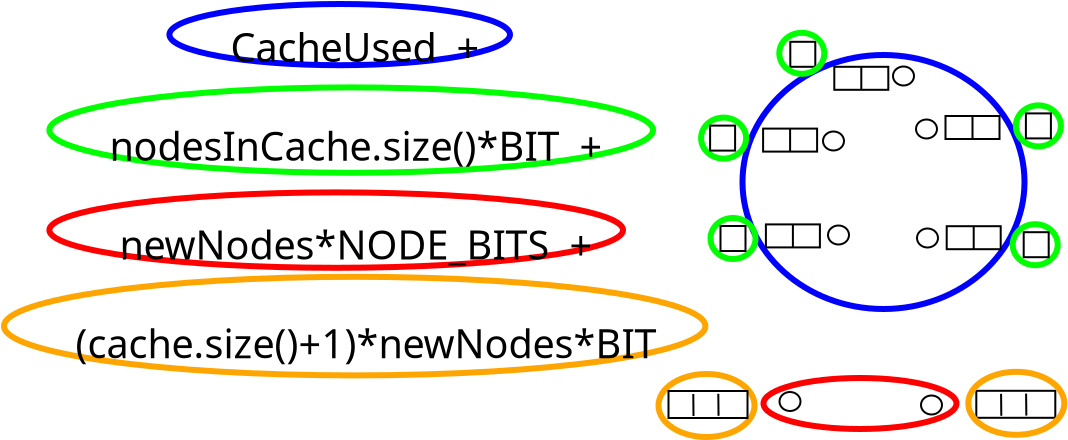 <?xml version="1.0" encoding="UTF-8"?>
<dia:diagram xmlns:dia="http://www.lysator.liu.se/~alla/dia/">
  <dia:layer name="Background" visible="true">
    <dia:object type="Standard - Ellipse" version="0" id="O0">
      <dia:attribute name="obj_pos">
        <dia:point val="11.55,22.25"/>
      </dia:attribute>
      <dia:attribute name="obj_bb">
        <dia:rectangle val="11.4,22.1;16.5,25.55"/>
      </dia:attribute>
      <dia:attribute name="elem_corner">
        <dia:point val="11.55,22.25"/>
      </dia:attribute>
      <dia:attribute name="elem_width">
        <dia:real val="4.8"/>
      </dia:attribute>
      <dia:attribute name="elem_height">
        <dia:real val="3.15"/>
      </dia:attribute>
      <dia:attribute name="border_width">
        <dia:real val="0.3"/>
      </dia:attribute>
      <dia:attribute name="border_color">
        <dia:color val="#ffa500"/>
      </dia:attribute>
      <dia:attribute name="show_background">
        <dia:boolean val="false"/>
      </dia:attribute>
    </dia:object>
    <dia:object type="Standard - Ellipse" version="0" id="O1">
      <dia:attribute name="obj_pos">
        <dia:point val="15.75,6.3"/>
      </dia:attribute>
      <dia:attribute name="obj_bb">
        <dia:rectangle val="15.6,6.15;30,19.15"/>
      </dia:attribute>
      <dia:attribute name="elem_corner">
        <dia:point val="15.75,6.3"/>
      </dia:attribute>
      <dia:attribute name="elem_width">
        <dia:real val="14.1"/>
      </dia:attribute>
      <dia:attribute name="elem_height">
        <dia:real val="12.7"/>
      </dia:attribute>
      <dia:attribute name="border_width">
        <dia:real val="0.3"/>
      </dia:attribute>
      <dia:attribute name="border_color">
        <dia:color val="#0000ff"/>
      </dia:attribute>
      <dia:attribute name="show_background">
        <dia:boolean val="false"/>
      </dia:attribute>
    </dia:object>
    <dia:object type="Standard - Ellipse" version="0" id="O2">
      <dia:attribute name="obj_pos">
        <dia:point val="16.8,22.45"/>
      </dia:attribute>
      <dia:attribute name="obj_bb">
        <dia:rectangle val="16.65,22.3;26.6,25.15"/>
      </dia:attribute>
      <dia:attribute name="elem_corner">
        <dia:point val="16.8,22.45"/>
      </dia:attribute>
      <dia:attribute name="elem_width">
        <dia:real val="9.65"/>
      </dia:attribute>
      <dia:attribute name="elem_height">
        <dia:real val="2.55"/>
      </dia:attribute>
      <dia:attribute name="border_width">
        <dia:real val="0.3"/>
      </dia:attribute>
      <dia:attribute name="border_color">
        <dia:color val="#ff0000"/>
      </dia:attribute>
      <dia:attribute name="show_background">
        <dia:boolean val="false"/>
      </dia:attribute>
    </dia:object>
    <dia:object type="Standard - Ellipse" version="0" id="O3">
      <dia:attribute name="obj_pos">
        <dia:point val="20.025,14.825"/>
      </dia:attribute>
      <dia:attribute name="obj_bb">
        <dia:rectangle val="19.975,14.775;21.125,15.825"/>
      </dia:attribute>
      <dia:attribute name="elem_corner">
        <dia:point val="20.025,14.825"/>
      </dia:attribute>
      <dia:attribute name="elem_width">
        <dia:real val="1.05"/>
      </dia:attribute>
      <dia:attribute name="elem_height">
        <dia:real val="0.95"/>
      </dia:attribute>
    </dia:object>
    <dia:object type="Standard - Ellipse" version="0" id="O4">
      <dia:attribute name="obj_pos">
        <dia:point val="24.425,9.525"/>
      </dia:attribute>
      <dia:attribute name="obj_bb">
        <dia:rectangle val="24.375,9.475;25.525,10.525"/>
      </dia:attribute>
      <dia:attribute name="elem_corner">
        <dia:point val="24.425,9.525"/>
      </dia:attribute>
      <dia:attribute name="elem_width">
        <dia:real val="1.05"/>
      </dia:attribute>
      <dia:attribute name="elem_height">
        <dia:real val="0.95"/>
      </dia:attribute>
    </dia:object>
    <dia:object type="Standard - Ellipse" version="0" id="O5">
      <dia:attribute name="obj_pos">
        <dia:point val="19.775,10.125"/>
      </dia:attribute>
      <dia:attribute name="obj_bb">
        <dia:rectangle val="19.725,10.075;20.875,11.125"/>
      </dia:attribute>
      <dia:attribute name="elem_corner">
        <dia:point val="19.775,10.125"/>
      </dia:attribute>
      <dia:attribute name="elem_width">
        <dia:real val="1.05"/>
      </dia:attribute>
      <dia:attribute name="elem_height">
        <dia:real val="0.95"/>
      </dia:attribute>
    </dia:object>
    <dia:object type="Standard - Ellipse" version="0" id="O6">
      <dia:attribute name="obj_pos">
        <dia:point val="23.275,6.875"/>
      </dia:attribute>
      <dia:attribute name="obj_bb">
        <dia:rectangle val="23.225,6.825;24.375,7.875"/>
      </dia:attribute>
      <dia:attribute name="elem_corner">
        <dia:point val="23.275,6.875"/>
      </dia:attribute>
      <dia:attribute name="elem_width">
        <dia:real val="1.05"/>
      </dia:attribute>
      <dia:attribute name="elem_height">
        <dia:real val="0.95"/>
      </dia:attribute>
    </dia:object>
    <dia:object type="Standard - Ellipse" version="0" id="O7">
      <dia:attribute name="obj_pos">
        <dia:point val="24.475,14.975"/>
      </dia:attribute>
      <dia:attribute name="obj_bb">
        <dia:rectangle val="24.425,14.925;25.575,15.975"/>
      </dia:attribute>
      <dia:attribute name="elem_corner">
        <dia:point val="24.475,14.975"/>
      </dia:attribute>
      <dia:attribute name="elem_width">
        <dia:real val="1.05"/>
      </dia:attribute>
      <dia:attribute name="elem_height">
        <dia:real val="0.95"/>
      </dia:attribute>
    </dia:object>
    <dia:object type="Standard - Ellipse" version="0" id="O8">
      <dia:attribute name="obj_pos">
        <dia:point val="17.6,23.15"/>
      </dia:attribute>
      <dia:attribute name="obj_bb">
        <dia:rectangle val="17.55,23.1;18.7,24.15"/>
      </dia:attribute>
      <dia:attribute name="elem_corner">
        <dia:point val="17.6,23.15"/>
      </dia:attribute>
      <dia:attribute name="elem_width">
        <dia:real val="1.05"/>
      </dia:attribute>
      <dia:attribute name="elem_height">
        <dia:real val="0.95"/>
      </dia:attribute>
    </dia:object>
    <dia:object type="Standard - Ellipse" version="0" id="O9">
      <dia:attribute name="obj_pos">
        <dia:point val="24.675,23.325"/>
      </dia:attribute>
      <dia:attribute name="obj_bb">
        <dia:rectangle val="24.625,23.275;25.775,24.325"/>
      </dia:attribute>
      <dia:attribute name="elem_corner">
        <dia:point val="24.675,23.325"/>
      </dia:attribute>
      <dia:attribute name="elem_width">
        <dia:real val="1.05"/>
      </dia:attribute>
      <dia:attribute name="elem_height">
        <dia:real val="0.95"/>
      </dia:attribute>
    </dia:object>
    <dia:group>
      <dia:object type="Standard - Box" version="0" id="O10">
        <dia:attribute name="obj_pos">
          <dia:point val="25.9,9.35"/>
        </dia:attribute>
        <dia:attribute name="obj_bb">
          <dia:rectangle val="25.85,9.3;28.65,10.55"/>
        </dia:attribute>
        <dia:attribute name="elem_corner">
          <dia:point val="25.9,9.35"/>
        </dia:attribute>
        <dia:attribute name="elem_width">
          <dia:real val="2.7"/>
        </dia:attribute>
        <dia:attribute name="elem_height">
          <dia:real val="1.15"/>
        </dia:attribute>
        <dia:attribute name="show_background">
          <dia:boolean val="true"/>
        </dia:attribute>
      </dia:object>
      <dia:object type="Standard - Line" version="0" id="O11">
        <dia:attribute name="obj_pos">
          <dia:point val="27.25,9.35"/>
        </dia:attribute>
        <dia:attribute name="obj_bb">
          <dia:rectangle val="27.2,9.3;27.3,10.55"/>
        </dia:attribute>
        <dia:attribute name="conn_endpoints">
          <dia:point val="27.25,9.35"/>
          <dia:point val="27.25,10.5"/>
        </dia:attribute>
        <dia:attribute name="numcp">
          <dia:int val="1"/>
        </dia:attribute>
        <dia:connections>
          <dia:connection handle="0" to="O10" connection="1"/>
          <dia:connection handle="1" to="O10" connection="6"/>
        </dia:connections>
      </dia:object>
    </dia:group>
    <dia:group>
      <dia:object type="Standard - Box" version="0" id="O12">
        <dia:attribute name="obj_pos">
          <dia:point val="20.34,6.89"/>
        </dia:attribute>
        <dia:attribute name="obj_bb">
          <dia:rectangle val="20.29,6.84;23.09,8.09"/>
        </dia:attribute>
        <dia:attribute name="elem_corner">
          <dia:point val="20.34,6.89"/>
        </dia:attribute>
        <dia:attribute name="elem_width">
          <dia:real val="2.7"/>
        </dia:attribute>
        <dia:attribute name="elem_height">
          <dia:real val="1.15"/>
        </dia:attribute>
        <dia:attribute name="show_background">
          <dia:boolean val="true"/>
        </dia:attribute>
      </dia:object>
      <dia:object type="Standard - Line" version="0" id="O13">
        <dia:attribute name="obj_pos">
          <dia:point val="21.69,6.89"/>
        </dia:attribute>
        <dia:attribute name="obj_bb">
          <dia:rectangle val="21.64,6.84;21.74,8.09"/>
        </dia:attribute>
        <dia:attribute name="conn_endpoints">
          <dia:point val="21.69,6.89"/>
          <dia:point val="21.69,8.04"/>
        </dia:attribute>
        <dia:attribute name="numcp">
          <dia:int val="1"/>
        </dia:attribute>
        <dia:connections>
          <dia:connection handle="0" to="O12" connection="1"/>
          <dia:connection handle="1" to="O12" connection="6"/>
        </dia:connections>
      </dia:object>
    </dia:group>
    <dia:group>
      <dia:object type="Standard - Box" version="0" id="O14">
        <dia:attribute name="obj_pos">
          <dia:point val="16.78,9.98"/>
        </dia:attribute>
        <dia:attribute name="obj_bb">
          <dia:rectangle val="16.73,9.93;19.53,11.18"/>
        </dia:attribute>
        <dia:attribute name="elem_corner">
          <dia:point val="16.78,9.98"/>
        </dia:attribute>
        <dia:attribute name="elem_width">
          <dia:real val="2.7"/>
        </dia:attribute>
        <dia:attribute name="elem_height">
          <dia:real val="1.15"/>
        </dia:attribute>
        <dia:attribute name="show_background">
          <dia:boolean val="true"/>
        </dia:attribute>
      </dia:object>
      <dia:object type="Standard - Line" version="0" id="O15">
        <dia:attribute name="obj_pos">
          <dia:point val="18.13,9.98"/>
        </dia:attribute>
        <dia:attribute name="obj_bb">
          <dia:rectangle val="18.08,9.93;18.18,11.18"/>
        </dia:attribute>
        <dia:attribute name="conn_endpoints">
          <dia:point val="18.13,9.98"/>
          <dia:point val="18.13,11.13"/>
        </dia:attribute>
        <dia:attribute name="numcp">
          <dia:int val="1"/>
        </dia:attribute>
        <dia:connections>
          <dia:connection handle="0" to="O14" connection="1"/>
          <dia:connection handle="1" to="O14" connection="6"/>
        </dia:connections>
      </dia:object>
    </dia:group>
    <dia:group>
      <dia:object type="Standard - Box" version="0" id="O16">
        <dia:attribute name="obj_pos">
          <dia:point val="16.92,14.77"/>
        </dia:attribute>
        <dia:attribute name="obj_bb">
          <dia:rectangle val="16.87,14.72;19.67,15.97"/>
        </dia:attribute>
        <dia:attribute name="elem_corner">
          <dia:point val="16.92,14.77"/>
        </dia:attribute>
        <dia:attribute name="elem_width">
          <dia:real val="2.7"/>
        </dia:attribute>
        <dia:attribute name="elem_height">
          <dia:real val="1.15"/>
        </dia:attribute>
        <dia:attribute name="show_background">
          <dia:boolean val="true"/>
        </dia:attribute>
      </dia:object>
      <dia:object type="Standard - Line" version="0" id="O17">
        <dia:attribute name="obj_pos">
          <dia:point val="18.27,14.77"/>
        </dia:attribute>
        <dia:attribute name="obj_bb">
          <dia:rectangle val="18.22,14.72;18.32,15.97"/>
        </dia:attribute>
        <dia:attribute name="conn_endpoints">
          <dia:point val="18.27,14.77"/>
          <dia:point val="18.27,15.92"/>
        </dia:attribute>
        <dia:attribute name="numcp">
          <dia:int val="1"/>
        </dia:attribute>
        <dia:connections>
          <dia:connection handle="0" to="O16" connection="1"/>
          <dia:connection handle="1" to="O16" connection="6"/>
        </dia:connections>
      </dia:object>
    </dia:group>
    <dia:group>
      <dia:object type="Standard - Box" version="0" id="O18">
        <dia:attribute name="obj_pos">
          <dia:point val="25.96,14.86"/>
        </dia:attribute>
        <dia:attribute name="obj_bb">
          <dia:rectangle val="25.91,14.81;28.71,16.06"/>
        </dia:attribute>
        <dia:attribute name="elem_corner">
          <dia:point val="25.96,14.86"/>
        </dia:attribute>
        <dia:attribute name="elem_width">
          <dia:real val="2.7"/>
        </dia:attribute>
        <dia:attribute name="elem_height">
          <dia:real val="1.15"/>
        </dia:attribute>
        <dia:attribute name="show_background">
          <dia:boolean val="true"/>
        </dia:attribute>
      </dia:object>
      <dia:object type="Standard - Line" version="0" id="O19">
        <dia:attribute name="obj_pos">
          <dia:point val="27.31,14.86"/>
        </dia:attribute>
        <dia:attribute name="obj_bb">
          <dia:rectangle val="27.26,14.81;27.36,16.06"/>
        </dia:attribute>
        <dia:attribute name="conn_endpoints">
          <dia:point val="27.31,14.86"/>
          <dia:point val="27.31,16.01"/>
        </dia:attribute>
        <dia:attribute name="numcp">
          <dia:int val="1"/>
        </dia:attribute>
        <dia:connections>
          <dia:connection handle="0" to="O18" connection="1"/>
          <dia:connection handle="1" to="O18" connection="6"/>
        </dia:connections>
      </dia:object>
    </dia:group>
    <dia:group>
      <dia:object type="Standard - Ellipse" version="0" id="O20">
        <dia:attribute name="obj_pos">
          <dia:point val="29.42,8.82"/>
        </dia:attribute>
        <dia:attribute name="obj_bb">
          <dia:rectangle val="29.27,8.67;31.82,11.02"/>
        </dia:attribute>
        <dia:attribute name="elem_corner">
          <dia:point val="29.42,8.82"/>
        </dia:attribute>
        <dia:attribute name="elem_width">
          <dia:real val="2.25"/>
        </dia:attribute>
        <dia:attribute name="elem_height">
          <dia:real val="2.05"/>
        </dia:attribute>
        <dia:attribute name="border_width">
          <dia:real val="0.3"/>
        </dia:attribute>
        <dia:attribute name="border_color">
          <dia:color val="#00ff00"/>
        </dia:attribute>
        <dia:attribute name="show_background">
          <dia:boolean val="false"/>
        </dia:attribute>
      </dia:object>
      <dia:object type="Standard - Box" version="0" id="O21">
        <dia:attribute name="obj_pos">
          <dia:point val="29.92,9.22"/>
        </dia:attribute>
        <dia:attribute name="obj_bb">
          <dia:rectangle val="29.87,9.17;31.22,10.52"/>
        </dia:attribute>
        <dia:attribute name="elem_corner">
          <dia:point val="29.92,9.22"/>
        </dia:attribute>
        <dia:attribute name="elem_width">
          <dia:real val="1.25"/>
        </dia:attribute>
        <dia:attribute name="elem_height">
          <dia:real val="1.25"/>
        </dia:attribute>
        <dia:attribute name="show_background">
          <dia:boolean val="true"/>
        </dia:attribute>
      </dia:object>
    </dia:group>
    <dia:group>
      <dia:object type="Standard - Ellipse" version="0" id="O22">
        <dia:attribute name="obj_pos">
          <dia:point val="29.26,14.76"/>
        </dia:attribute>
        <dia:attribute name="obj_bb">
          <dia:rectangle val="29.11,14.61;31.66,16.96"/>
        </dia:attribute>
        <dia:attribute name="elem_corner">
          <dia:point val="29.26,14.76"/>
        </dia:attribute>
        <dia:attribute name="elem_width">
          <dia:real val="2.25"/>
        </dia:attribute>
        <dia:attribute name="elem_height">
          <dia:real val="2.05"/>
        </dia:attribute>
        <dia:attribute name="border_width">
          <dia:real val="0.3"/>
        </dia:attribute>
        <dia:attribute name="border_color">
          <dia:color val="#00ff00"/>
        </dia:attribute>
        <dia:attribute name="show_background">
          <dia:boolean val="false"/>
        </dia:attribute>
      </dia:object>
      <dia:object type="Standard - Box" version="0" id="O23">
        <dia:attribute name="obj_pos">
          <dia:point val="29.81,15.16"/>
        </dia:attribute>
        <dia:attribute name="obj_bb">
          <dia:rectangle val="29.76,15.11;31.11,16.46"/>
        </dia:attribute>
        <dia:attribute name="elem_corner">
          <dia:point val="29.81,15.16"/>
        </dia:attribute>
        <dia:attribute name="elem_width">
          <dia:real val="1.25"/>
        </dia:attribute>
        <dia:attribute name="elem_height">
          <dia:real val="1.25"/>
        </dia:attribute>
        <dia:attribute name="show_background">
          <dia:boolean val="true"/>
        </dia:attribute>
      </dia:object>
    </dia:group>
    <dia:group>
      <dia:object type="Standard - Box" version="0" id="O24">
        <dia:attribute name="obj_pos">
          <dia:point val="18.14,5.64"/>
        </dia:attribute>
        <dia:attribute name="obj_bb">
          <dia:rectangle val="18.09,5.59;19.44,6.94"/>
        </dia:attribute>
        <dia:attribute name="elem_corner">
          <dia:point val="18.14,5.64"/>
        </dia:attribute>
        <dia:attribute name="elem_width">
          <dia:real val="1.25"/>
        </dia:attribute>
        <dia:attribute name="elem_height">
          <dia:real val="1.25"/>
        </dia:attribute>
        <dia:attribute name="show_background">
          <dia:boolean val="true"/>
        </dia:attribute>
      </dia:object>
      <dia:object type="Standard - Ellipse" version="0" id="O25">
        <dia:attribute name="obj_pos">
          <dia:point val="17.59,5.19"/>
        </dia:attribute>
        <dia:attribute name="obj_bb">
          <dia:rectangle val="17.44,5.04;19.99,7.39"/>
        </dia:attribute>
        <dia:attribute name="elem_corner">
          <dia:point val="17.59,5.19"/>
        </dia:attribute>
        <dia:attribute name="elem_width">
          <dia:real val="2.25"/>
        </dia:attribute>
        <dia:attribute name="elem_height">
          <dia:real val="2.05"/>
        </dia:attribute>
        <dia:attribute name="border_width">
          <dia:real val="0.3"/>
        </dia:attribute>
        <dia:attribute name="border_color">
          <dia:color val="#00ff00"/>
        </dia:attribute>
        <dia:attribute name="show_background">
          <dia:boolean val="false"/>
        </dia:attribute>
      </dia:object>
    </dia:group>
    <dia:group>
      <dia:object type="Standard - Ellipse" version="0" id="O26">
        <dia:attribute name="obj_pos">
          <dia:point val="14.15,14.45"/>
        </dia:attribute>
        <dia:attribute name="obj_bb">
          <dia:rectangle val="14,14.3;16.55,16.65"/>
        </dia:attribute>
        <dia:attribute name="elem_corner">
          <dia:point val="14.15,14.45"/>
        </dia:attribute>
        <dia:attribute name="elem_width">
          <dia:real val="2.25"/>
        </dia:attribute>
        <dia:attribute name="elem_height">
          <dia:real val="2.05"/>
        </dia:attribute>
        <dia:attribute name="border_width">
          <dia:real val="0.3"/>
        </dia:attribute>
        <dia:attribute name="border_color">
          <dia:color val="#00ff00"/>
        </dia:attribute>
        <dia:attribute name="show_background">
          <dia:boolean val="false"/>
        </dia:attribute>
      </dia:object>
      <dia:object type="Standard - Box" version="0" id="O27">
        <dia:attribute name="obj_pos">
          <dia:point val="14.65,14.85"/>
        </dia:attribute>
        <dia:attribute name="obj_bb">
          <dia:rectangle val="14.6,14.8;15.95,16.15"/>
        </dia:attribute>
        <dia:attribute name="elem_corner">
          <dia:point val="14.65,14.85"/>
        </dia:attribute>
        <dia:attribute name="elem_width">
          <dia:real val="1.25"/>
        </dia:attribute>
        <dia:attribute name="elem_height">
          <dia:real val="1.25"/>
        </dia:attribute>
        <dia:attribute name="show_background">
          <dia:boolean val="true"/>
        </dia:attribute>
      </dia:object>
    </dia:group>
    <dia:group>
      <dia:object type="Standard - Box" version="0" id="O28">
        <dia:attribute name="obj_pos">
          <dia:point val="12.05,23.1"/>
        </dia:attribute>
        <dia:attribute name="obj_bb">
          <dia:rectangle val="12,23.05;16.05,24.5"/>
        </dia:attribute>
        <dia:attribute name="elem_corner">
          <dia:point val="12.05,23.1"/>
        </dia:attribute>
        <dia:attribute name="elem_width">
          <dia:real val="3.95"/>
        </dia:attribute>
        <dia:attribute name="elem_height">
          <dia:real val="1.35"/>
        </dia:attribute>
        <dia:attribute name="show_background">
          <dia:boolean val="true"/>
        </dia:attribute>
      </dia:object>
      <dia:object type="Standard - Line" version="0" id="O29">
        <dia:attribute name="obj_pos">
          <dia:point val="13.289,23.25"/>
        </dia:attribute>
        <dia:attribute name="obj_bb">
          <dia:rectangle val="13.238,23.2;13.351,24.401"/>
        </dia:attribute>
        <dia:attribute name="conn_endpoints">
          <dia:point val="13.289,23.25"/>
          <dia:point val="13.3,24.35"/>
        </dia:attribute>
        <dia:attribute name="numcp">
          <dia:int val="1"/>
        </dia:attribute>
      </dia:object>
      <dia:object type="Standard - Line" version="0" id="O30">
        <dia:attribute name="obj_pos">
          <dia:point val="14.54,23.241"/>
        </dia:attribute>
        <dia:attribute name="obj_bb">
          <dia:rectangle val="14.49,23.19;14.602,24.391"/>
        </dia:attribute>
        <dia:attribute name="conn_endpoints">
          <dia:point val="14.54,23.241"/>
          <dia:point val="14.552,24.34"/>
        </dia:attribute>
        <dia:attribute name="numcp">
          <dia:int val="1"/>
        </dia:attribute>
      </dia:object>
    </dia:group>
    <dia:group>
      <dia:object type="Standard - Box" version="0" id="O31">
        <dia:attribute name="obj_pos">
          <dia:point val="27.44,23.09"/>
        </dia:attribute>
        <dia:attribute name="obj_bb">
          <dia:rectangle val="27.39,23.04;31.44,24.49"/>
        </dia:attribute>
        <dia:attribute name="elem_corner">
          <dia:point val="27.44,23.09"/>
        </dia:attribute>
        <dia:attribute name="elem_width">
          <dia:real val="3.95"/>
        </dia:attribute>
        <dia:attribute name="elem_height">
          <dia:real val="1.35"/>
        </dia:attribute>
        <dia:attribute name="show_background">
          <dia:boolean val="true"/>
        </dia:attribute>
      </dia:object>
      <dia:object type="Standard - Line" version="0" id="O32">
        <dia:attribute name="obj_pos">
          <dia:point val="28.679,23.24"/>
        </dia:attribute>
        <dia:attribute name="obj_bb">
          <dia:rectangle val="28.628,23.19;28.741,24.39"/>
        </dia:attribute>
        <dia:attribute name="conn_endpoints">
          <dia:point val="28.679,23.24"/>
          <dia:point val="28.69,24.34"/>
        </dia:attribute>
        <dia:attribute name="numcp">
          <dia:int val="1"/>
        </dia:attribute>
      </dia:object>
      <dia:object type="Standard - Line" version="0" id="O33">
        <dia:attribute name="obj_pos">
          <dia:point val="29.93,23.23"/>
        </dia:attribute>
        <dia:attribute name="obj_bb">
          <dia:rectangle val="29.88,23.18;29.992,24.381"/>
        </dia:attribute>
        <dia:attribute name="conn_endpoints">
          <dia:point val="29.93,23.23"/>
          <dia:point val="29.942,24.33"/>
        </dia:attribute>
        <dia:attribute name="numcp">
          <dia:int val="1"/>
        </dia:attribute>
      </dia:object>
    </dia:group>
    <dia:object type="Standard - Ellipse" version="0" id="O34">
      <dia:attribute name="obj_pos">
        <dia:point val="27.04,22.14"/>
      </dia:attribute>
      <dia:attribute name="obj_bb">
        <dia:rectangle val="26.89,21.99;31.99,25.44"/>
      </dia:attribute>
      <dia:attribute name="elem_corner">
        <dia:point val="27.04,22.14"/>
      </dia:attribute>
      <dia:attribute name="elem_width">
        <dia:real val="4.8"/>
      </dia:attribute>
      <dia:attribute name="elem_height">
        <dia:real val="3.15"/>
      </dia:attribute>
      <dia:attribute name="border_width">
        <dia:real val="0.3"/>
      </dia:attribute>
      <dia:attribute name="border_color">
        <dia:color val="#ffa500"/>
      </dia:attribute>
      <dia:attribute name="show_background">
        <dia:boolean val="false"/>
      </dia:attribute>
    </dia:object>
    <dia:group>
      <dia:object type="Standard - Ellipse" version="0" id="O35">
        <dia:attribute name="obj_pos">
          <dia:point val="13.68,9.43"/>
        </dia:attribute>
        <dia:attribute name="obj_bb">
          <dia:rectangle val="13.53,9.28;16.08,11.63"/>
        </dia:attribute>
        <dia:attribute name="elem_corner">
          <dia:point val="13.68,9.43"/>
        </dia:attribute>
        <dia:attribute name="elem_width">
          <dia:real val="2.25"/>
        </dia:attribute>
        <dia:attribute name="elem_height">
          <dia:real val="2.05"/>
        </dia:attribute>
        <dia:attribute name="border_width">
          <dia:real val="0.3"/>
        </dia:attribute>
        <dia:attribute name="border_color">
          <dia:color val="#00ff00"/>
        </dia:attribute>
        <dia:attribute name="show_background">
          <dia:boolean val="false"/>
        </dia:attribute>
      </dia:object>
      <dia:object type="Standard - Box" version="0" id="O36">
        <dia:attribute name="obj_pos">
          <dia:point val="14.13,9.83"/>
        </dia:attribute>
        <dia:attribute name="obj_bb">
          <dia:rectangle val="14.08,9.78;15.43,11.13"/>
        </dia:attribute>
        <dia:attribute name="elem_corner">
          <dia:point val="14.13,9.83"/>
        </dia:attribute>
        <dia:attribute name="elem_width">
          <dia:real val="1.25"/>
        </dia:attribute>
        <dia:attribute name="elem_height">
          <dia:real val="1.25"/>
        </dia:attribute>
        <dia:attribute name="show_background">
          <dia:boolean val="true"/>
        </dia:attribute>
      </dia:object>
    </dia:group>
    <dia:group>
      <dia:object type="Standard - Ellipse" version="0" id="O37">
        <dia:attribute name="obj_pos">
          <dia:point val="-21.175,17.39"/>
        </dia:attribute>
        <dia:attribute name="obj_bb">
          <dia:rectangle val="-21.325,17.24;14.045,22.47"/>
        </dia:attribute>
        <dia:attribute name="elem_corner">
          <dia:point val="-21.175,17.39"/>
        </dia:attribute>
        <dia:attribute name="elem_width">
          <dia:real val="35.07"/>
        </dia:attribute>
        <dia:attribute name="elem_height">
          <dia:real val="4.93"/>
        </dia:attribute>
        <dia:attribute name="border_width">
          <dia:real val="0.3"/>
        </dia:attribute>
        <dia:attribute name="border_color">
          <dia:color val="#ffa500"/>
        </dia:attribute>
        <dia:attribute name="show_background">
          <dia:boolean val="false"/>
        </dia:attribute>
      </dia:object>
      <dia:object type="Standard - Ellipse" version="0" id="O38">
        <dia:attribute name="obj_pos">
          <dia:point val="-18.905,7.92"/>
        </dia:attribute>
        <dia:attribute name="obj_bb">
          <dia:rectangle val="-19.055,7.77;11.425,12.34"/>
        </dia:attribute>
        <dia:attribute name="elem_corner">
          <dia:point val="-18.905,7.92"/>
        </dia:attribute>
        <dia:attribute name="elem_width">
          <dia:real val="30.18"/>
        </dia:attribute>
        <dia:attribute name="elem_height">
          <dia:real val="4.27"/>
        </dia:attribute>
        <dia:attribute name="border_width">
          <dia:real val="0.3"/>
        </dia:attribute>
        <dia:attribute name="border_color">
          <dia:color val="#00ff00"/>
        </dia:attribute>
        <dia:attribute name="show_background">
          <dia:boolean val="false"/>
        </dia:attribute>
      </dia:object>
      <dia:object type="Standard - Ellipse" version="0" id="O39">
        <dia:attribute name="obj_pos">
          <dia:point val="-18.905,13.17"/>
        </dia:attribute>
        <dia:attribute name="obj_bb">
          <dia:rectangle val="-19.055,13.02;9.925,17.09"/>
        </dia:attribute>
        <dia:attribute name="elem_corner">
          <dia:point val="-18.905,13.17"/>
        </dia:attribute>
        <dia:attribute name="elem_width">
          <dia:real val="28.68"/>
        </dia:attribute>
        <dia:attribute name="elem_height">
          <dia:real val="3.77"/>
        </dia:attribute>
        <dia:attribute name="border_width">
          <dia:real val="0.3"/>
        </dia:attribute>
        <dia:attribute name="border_color">
          <dia:color val="#ff0000"/>
        </dia:attribute>
        <dia:attribute name="show_background">
          <dia:boolean val="false"/>
        </dia:attribute>
      </dia:object>
      <dia:object type="Standard - Ellipse" version="0" id="O40">
        <dia:attribute name="obj_pos">
          <dia:point val="-12.905,3.75"/>
        </dia:attribute>
        <dia:attribute name="obj_bb">
          <dia:rectangle val="-13.055,3.6;4.275,6.96"/>
        </dia:attribute>
        <dia:attribute name="elem_corner">
          <dia:point val="-12.905,3.75"/>
        </dia:attribute>
        <dia:attribute name="elem_width">
          <dia:real val="17.03"/>
        </dia:attribute>
        <dia:attribute name="elem_height">
          <dia:real val="3.06"/>
        </dia:attribute>
        <dia:attribute name="border_width">
          <dia:real val="0.3"/>
        </dia:attribute>
        <dia:attribute name="border_color">
          <dia:color val="#0000ff"/>
        </dia:attribute>
        <dia:attribute name="show_background">
          <dia:boolean val="false"/>
        </dia:attribute>
      </dia:object>
      <dia:object type="Standard - Text" version="1" id="O41">
        <dia:attribute name="obj_pos">
          <dia:point val="-3.075,13.29"/>
        </dia:attribute>
        <dia:attribute name="obj_bb">
          <dia:rectangle val="-17.514,4.176;11.42,22.404"/>
        </dia:attribute>
        <dia:attribute name="text">
          <dia:composite type="text">
            <dia:attribute name="string">
              <dia:string>#CacheUsed  +  

nodesInCache.size()*BIT  +  

newNodes*NODE_BITS  +  

(cache.size()+1)*newNodes*BIT#</dia:string>
            </dia:attribute>
            <dia:attribute name="font">
              <dia:font family="sans" style="0" name="Helvetica"/>
            </dia:attribute>
            <dia:attribute name="height">
              <dia:real val="2.469"/>
            </dia:attribute>
            <dia:attribute name="pos">
              <dia:point val="-3.075,5.718"/>
            </dia:attribute>
            <dia:attribute name="color">
              <dia:color val="#000000"/>
            </dia:attribute>
            <dia:attribute name="alignment">
              <dia:enum val="1"/>
            </dia:attribute>
          </dia:composite>
        </dia:attribute>
        <dia:attribute name="valign">
          <dia:enum val="2"/>
        </dia:attribute>
      </dia:object>
    </dia:group>
  </dia:layer>
</dia:diagram>
